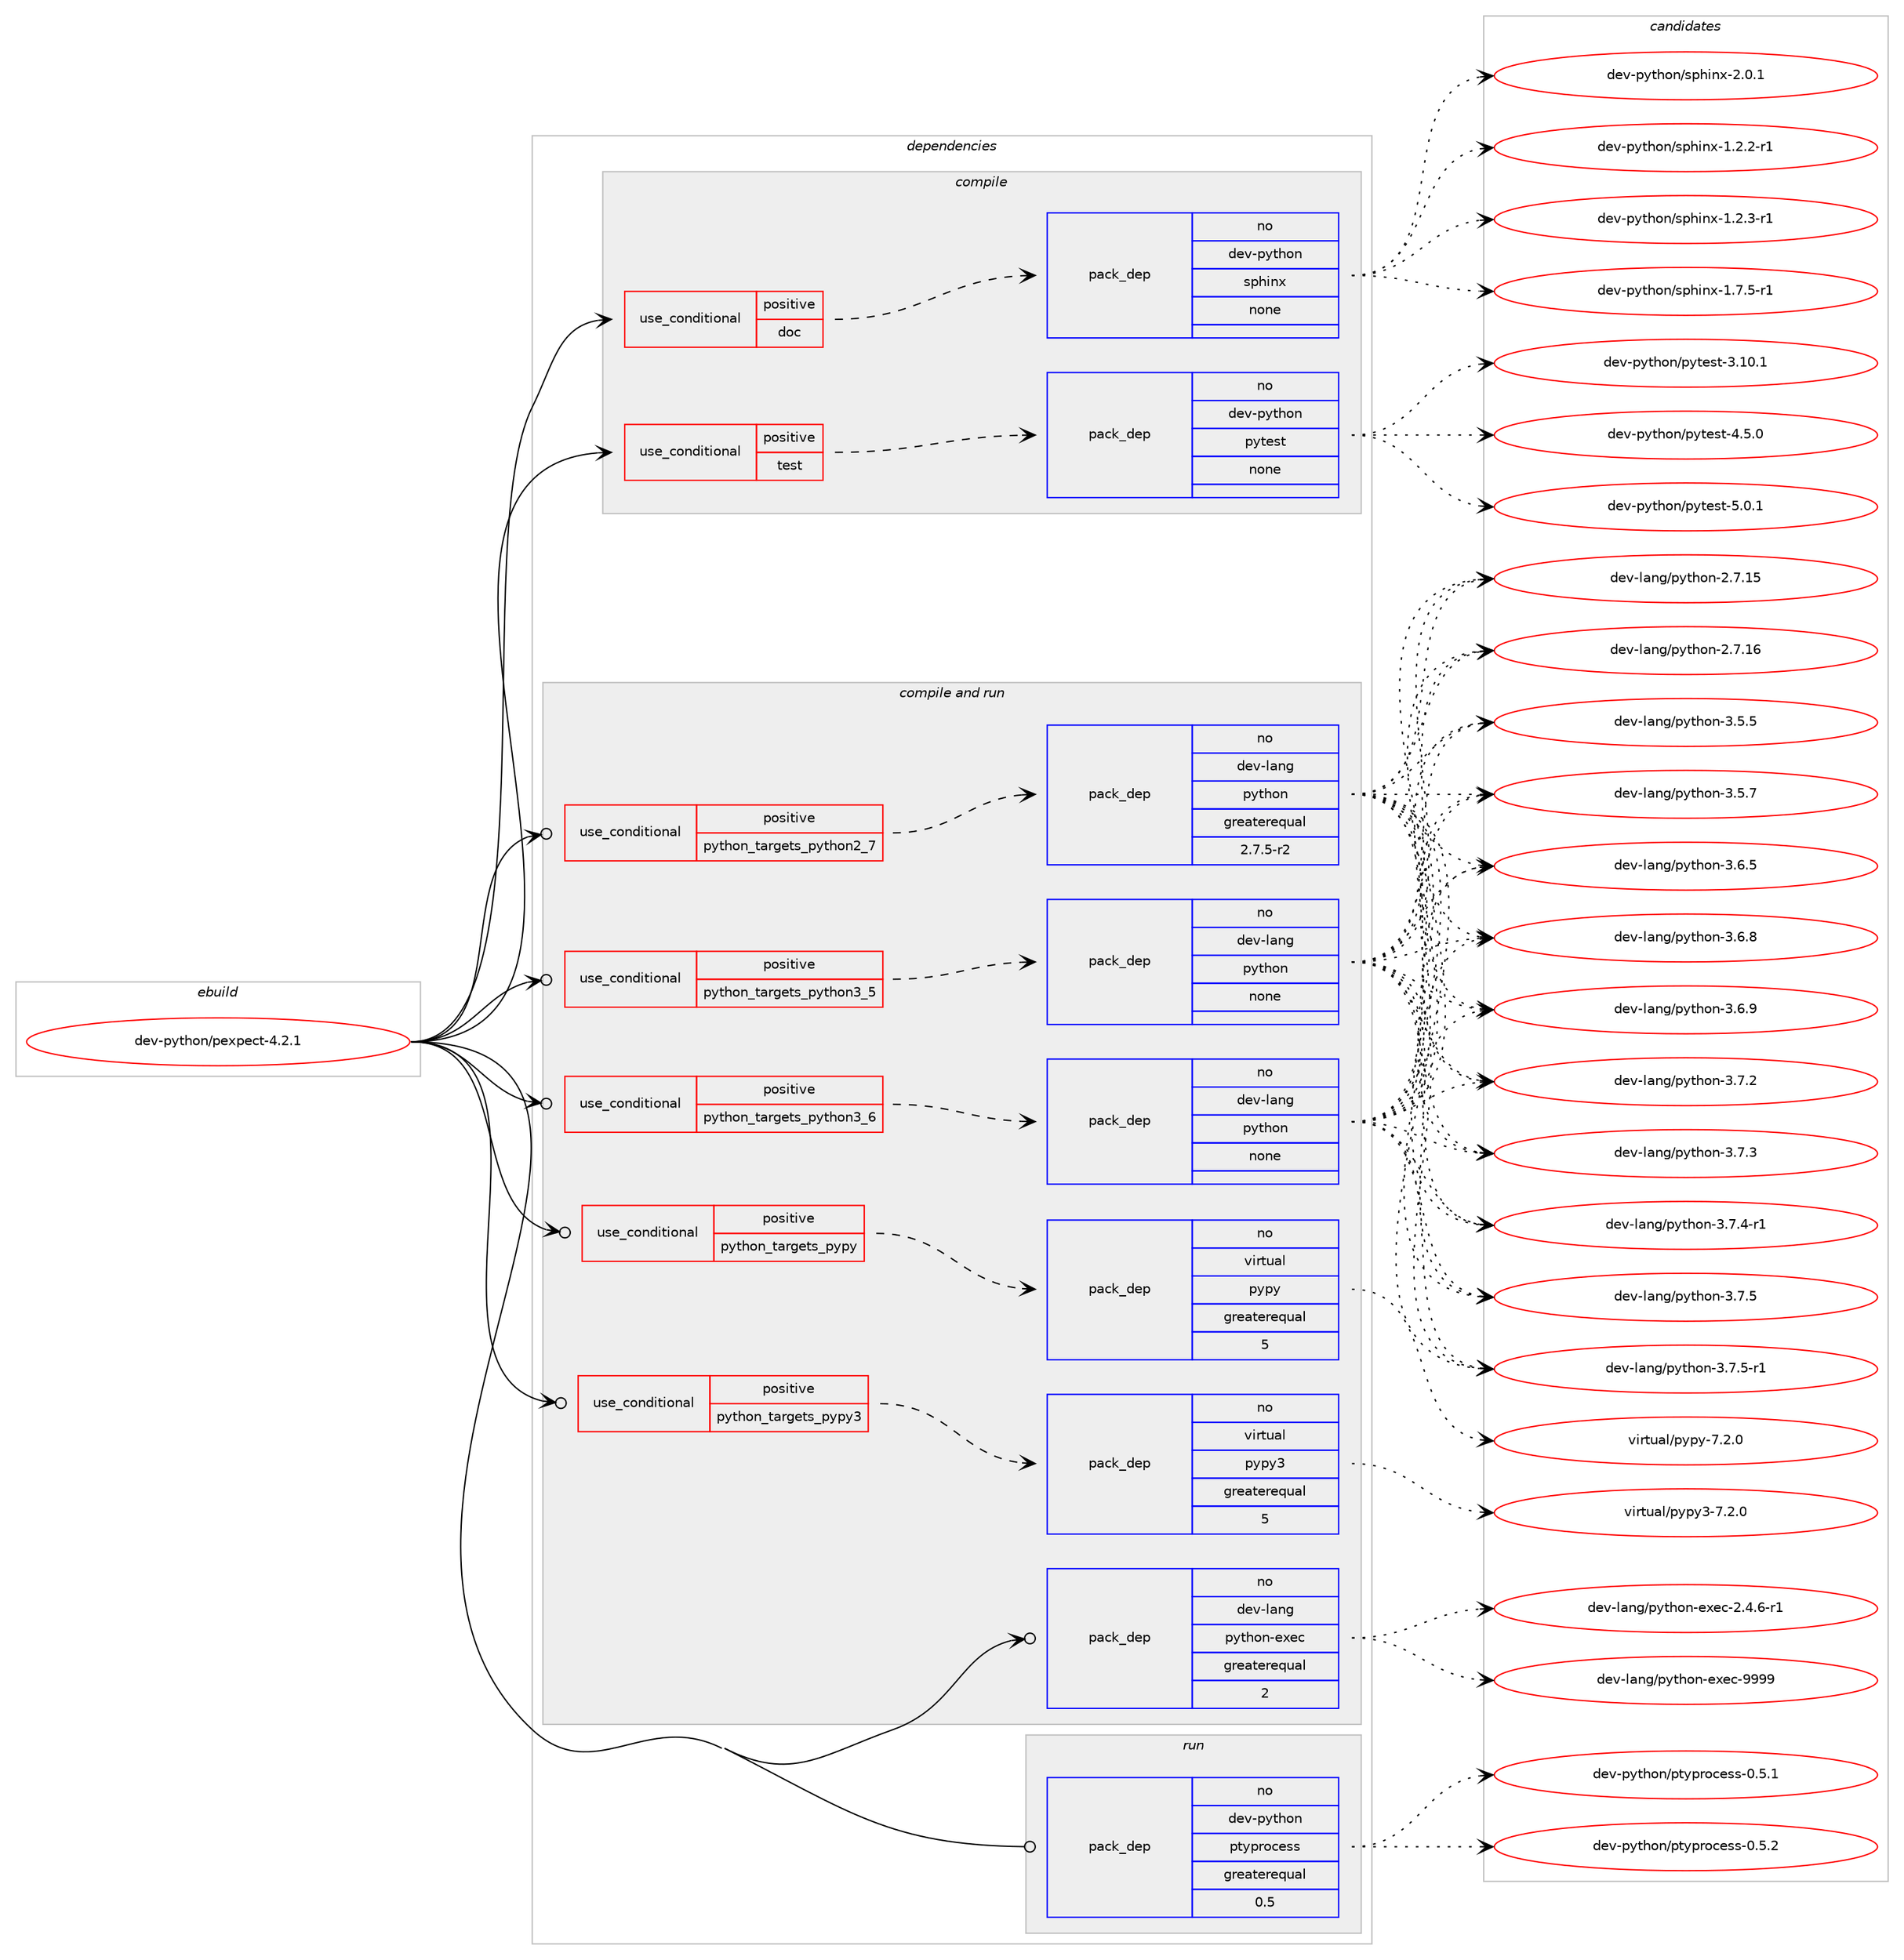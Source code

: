 digraph prolog {

# *************
# Graph options
# *************

newrank=true;
concentrate=true;
compound=true;
graph [rankdir=LR,fontname=Helvetica,fontsize=10,ranksep=1.5];#, ranksep=2.5, nodesep=0.2];
edge  [arrowhead=vee];
node  [fontname=Helvetica,fontsize=10];

# **********
# The ebuild
# **********

subgraph cluster_leftcol {
color=gray;
rank=same;
label=<<i>ebuild</i>>;
id [label="dev-python/pexpect-4.2.1", color=red, width=4, href="../dev-python/pexpect-4.2.1.svg"];
}

# ****************
# The dependencies
# ****************

subgraph cluster_midcol {
color=gray;
label=<<i>dependencies</i>>;
subgraph cluster_compile {
fillcolor="#eeeeee";
style=filled;
label=<<i>compile</i>>;
subgraph cond144399 {
dependency621685 [label=<<TABLE BORDER="0" CELLBORDER="1" CELLSPACING="0" CELLPADDING="4"><TR><TD ROWSPAN="3" CELLPADDING="10">use_conditional</TD></TR><TR><TD>positive</TD></TR><TR><TD>doc</TD></TR></TABLE>>, shape=none, color=red];
subgraph pack465446 {
dependency621686 [label=<<TABLE BORDER="0" CELLBORDER="1" CELLSPACING="0" CELLPADDING="4" WIDTH="220"><TR><TD ROWSPAN="6" CELLPADDING="30">pack_dep</TD></TR><TR><TD WIDTH="110">no</TD></TR><TR><TD>dev-python</TD></TR><TR><TD>sphinx</TD></TR><TR><TD>none</TD></TR><TR><TD></TD></TR></TABLE>>, shape=none, color=blue];
}
dependency621685:e -> dependency621686:w [weight=20,style="dashed",arrowhead="vee"];
}
id:e -> dependency621685:w [weight=20,style="solid",arrowhead="vee"];
subgraph cond144400 {
dependency621687 [label=<<TABLE BORDER="0" CELLBORDER="1" CELLSPACING="0" CELLPADDING="4"><TR><TD ROWSPAN="3" CELLPADDING="10">use_conditional</TD></TR><TR><TD>positive</TD></TR><TR><TD>test</TD></TR></TABLE>>, shape=none, color=red];
subgraph pack465447 {
dependency621688 [label=<<TABLE BORDER="0" CELLBORDER="1" CELLSPACING="0" CELLPADDING="4" WIDTH="220"><TR><TD ROWSPAN="6" CELLPADDING="30">pack_dep</TD></TR><TR><TD WIDTH="110">no</TD></TR><TR><TD>dev-python</TD></TR><TR><TD>pytest</TD></TR><TR><TD>none</TD></TR><TR><TD></TD></TR></TABLE>>, shape=none, color=blue];
}
dependency621687:e -> dependency621688:w [weight=20,style="dashed",arrowhead="vee"];
}
id:e -> dependency621687:w [weight=20,style="solid",arrowhead="vee"];
}
subgraph cluster_compileandrun {
fillcolor="#eeeeee";
style=filled;
label=<<i>compile and run</i>>;
subgraph cond144401 {
dependency621689 [label=<<TABLE BORDER="0" CELLBORDER="1" CELLSPACING="0" CELLPADDING="4"><TR><TD ROWSPAN="3" CELLPADDING="10">use_conditional</TD></TR><TR><TD>positive</TD></TR><TR><TD>python_targets_pypy</TD></TR></TABLE>>, shape=none, color=red];
subgraph pack465448 {
dependency621690 [label=<<TABLE BORDER="0" CELLBORDER="1" CELLSPACING="0" CELLPADDING="4" WIDTH="220"><TR><TD ROWSPAN="6" CELLPADDING="30">pack_dep</TD></TR><TR><TD WIDTH="110">no</TD></TR><TR><TD>virtual</TD></TR><TR><TD>pypy</TD></TR><TR><TD>greaterequal</TD></TR><TR><TD>5</TD></TR></TABLE>>, shape=none, color=blue];
}
dependency621689:e -> dependency621690:w [weight=20,style="dashed",arrowhead="vee"];
}
id:e -> dependency621689:w [weight=20,style="solid",arrowhead="odotvee"];
subgraph cond144402 {
dependency621691 [label=<<TABLE BORDER="0" CELLBORDER="1" CELLSPACING="0" CELLPADDING="4"><TR><TD ROWSPAN="3" CELLPADDING="10">use_conditional</TD></TR><TR><TD>positive</TD></TR><TR><TD>python_targets_pypy3</TD></TR></TABLE>>, shape=none, color=red];
subgraph pack465449 {
dependency621692 [label=<<TABLE BORDER="0" CELLBORDER="1" CELLSPACING="0" CELLPADDING="4" WIDTH="220"><TR><TD ROWSPAN="6" CELLPADDING="30">pack_dep</TD></TR><TR><TD WIDTH="110">no</TD></TR><TR><TD>virtual</TD></TR><TR><TD>pypy3</TD></TR><TR><TD>greaterequal</TD></TR><TR><TD>5</TD></TR></TABLE>>, shape=none, color=blue];
}
dependency621691:e -> dependency621692:w [weight=20,style="dashed",arrowhead="vee"];
}
id:e -> dependency621691:w [weight=20,style="solid",arrowhead="odotvee"];
subgraph cond144403 {
dependency621693 [label=<<TABLE BORDER="0" CELLBORDER="1" CELLSPACING="0" CELLPADDING="4"><TR><TD ROWSPAN="3" CELLPADDING="10">use_conditional</TD></TR><TR><TD>positive</TD></TR><TR><TD>python_targets_python2_7</TD></TR></TABLE>>, shape=none, color=red];
subgraph pack465450 {
dependency621694 [label=<<TABLE BORDER="0" CELLBORDER="1" CELLSPACING="0" CELLPADDING="4" WIDTH="220"><TR><TD ROWSPAN="6" CELLPADDING="30">pack_dep</TD></TR><TR><TD WIDTH="110">no</TD></TR><TR><TD>dev-lang</TD></TR><TR><TD>python</TD></TR><TR><TD>greaterequal</TD></TR><TR><TD>2.7.5-r2</TD></TR></TABLE>>, shape=none, color=blue];
}
dependency621693:e -> dependency621694:w [weight=20,style="dashed",arrowhead="vee"];
}
id:e -> dependency621693:w [weight=20,style="solid",arrowhead="odotvee"];
subgraph cond144404 {
dependency621695 [label=<<TABLE BORDER="0" CELLBORDER="1" CELLSPACING="0" CELLPADDING="4"><TR><TD ROWSPAN="3" CELLPADDING="10">use_conditional</TD></TR><TR><TD>positive</TD></TR><TR><TD>python_targets_python3_5</TD></TR></TABLE>>, shape=none, color=red];
subgraph pack465451 {
dependency621696 [label=<<TABLE BORDER="0" CELLBORDER="1" CELLSPACING="0" CELLPADDING="4" WIDTH="220"><TR><TD ROWSPAN="6" CELLPADDING="30">pack_dep</TD></TR><TR><TD WIDTH="110">no</TD></TR><TR><TD>dev-lang</TD></TR><TR><TD>python</TD></TR><TR><TD>none</TD></TR><TR><TD></TD></TR></TABLE>>, shape=none, color=blue];
}
dependency621695:e -> dependency621696:w [weight=20,style="dashed",arrowhead="vee"];
}
id:e -> dependency621695:w [weight=20,style="solid",arrowhead="odotvee"];
subgraph cond144405 {
dependency621697 [label=<<TABLE BORDER="0" CELLBORDER="1" CELLSPACING="0" CELLPADDING="4"><TR><TD ROWSPAN="3" CELLPADDING="10">use_conditional</TD></TR><TR><TD>positive</TD></TR><TR><TD>python_targets_python3_6</TD></TR></TABLE>>, shape=none, color=red];
subgraph pack465452 {
dependency621698 [label=<<TABLE BORDER="0" CELLBORDER="1" CELLSPACING="0" CELLPADDING="4" WIDTH="220"><TR><TD ROWSPAN="6" CELLPADDING="30">pack_dep</TD></TR><TR><TD WIDTH="110">no</TD></TR><TR><TD>dev-lang</TD></TR><TR><TD>python</TD></TR><TR><TD>none</TD></TR><TR><TD></TD></TR></TABLE>>, shape=none, color=blue];
}
dependency621697:e -> dependency621698:w [weight=20,style="dashed",arrowhead="vee"];
}
id:e -> dependency621697:w [weight=20,style="solid",arrowhead="odotvee"];
subgraph pack465453 {
dependency621699 [label=<<TABLE BORDER="0" CELLBORDER="1" CELLSPACING="0" CELLPADDING="4" WIDTH="220"><TR><TD ROWSPAN="6" CELLPADDING="30">pack_dep</TD></TR><TR><TD WIDTH="110">no</TD></TR><TR><TD>dev-lang</TD></TR><TR><TD>python-exec</TD></TR><TR><TD>greaterequal</TD></TR><TR><TD>2</TD></TR></TABLE>>, shape=none, color=blue];
}
id:e -> dependency621699:w [weight=20,style="solid",arrowhead="odotvee"];
}
subgraph cluster_run {
fillcolor="#eeeeee";
style=filled;
label=<<i>run</i>>;
subgraph pack465454 {
dependency621700 [label=<<TABLE BORDER="0" CELLBORDER="1" CELLSPACING="0" CELLPADDING="4" WIDTH="220"><TR><TD ROWSPAN="6" CELLPADDING="30">pack_dep</TD></TR><TR><TD WIDTH="110">no</TD></TR><TR><TD>dev-python</TD></TR><TR><TD>ptyprocess</TD></TR><TR><TD>greaterequal</TD></TR><TR><TD>0.5</TD></TR></TABLE>>, shape=none, color=blue];
}
id:e -> dependency621700:w [weight=20,style="solid",arrowhead="odot"];
}
}

# **************
# The candidates
# **************

subgraph cluster_choices {
rank=same;
color=gray;
label=<<i>candidates</i>>;

subgraph choice465446 {
color=black;
nodesep=1;
choice10010111845112121116104111110471151121041051101204549465046504511449 [label="dev-python/sphinx-1.2.2-r1", color=red, width=4,href="../dev-python/sphinx-1.2.2-r1.svg"];
choice10010111845112121116104111110471151121041051101204549465046514511449 [label="dev-python/sphinx-1.2.3-r1", color=red, width=4,href="../dev-python/sphinx-1.2.3-r1.svg"];
choice10010111845112121116104111110471151121041051101204549465546534511449 [label="dev-python/sphinx-1.7.5-r1", color=red, width=4,href="../dev-python/sphinx-1.7.5-r1.svg"];
choice1001011184511212111610411111047115112104105110120455046484649 [label="dev-python/sphinx-2.0.1", color=red, width=4,href="../dev-python/sphinx-2.0.1.svg"];
dependency621686:e -> choice10010111845112121116104111110471151121041051101204549465046504511449:w [style=dotted,weight="100"];
dependency621686:e -> choice10010111845112121116104111110471151121041051101204549465046514511449:w [style=dotted,weight="100"];
dependency621686:e -> choice10010111845112121116104111110471151121041051101204549465546534511449:w [style=dotted,weight="100"];
dependency621686:e -> choice1001011184511212111610411111047115112104105110120455046484649:w [style=dotted,weight="100"];
}
subgraph choice465447 {
color=black;
nodesep=1;
choice100101118451121211161041111104711212111610111511645514649484649 [label="dev-python/pytest-3.10.1", color=red, width=4,href="../dev-python/pytest-3.10.1.svg"];
choice1001011184511212111610411111047112121116101115116455246534648 [label="dev-python/pytest-4.5.0", color=red, width=4,href="../dev-python/pytest-4.5.0.svg"];
choice1001011184511212111610411111047112121116101115116455346484649 [label="dev-python/pytest-5.0.1", color=red, width=4,href="../dev-python/pytest-5.0.1.svg"];
dependency621688:e -> choice100101118451121211161041111104711212111610111511645514649484649:w [style=dotted,weight="100"];
dependency621688:e -> choice1001011184511212111610411111047112121116101115116455246534648:w [style=dotted,weight="100"];
dependency621688:e -> choice1001011184511212111610411111047112121116101115116455346484649:w [style=dotted,weight="100"];
}
subgraph choice465448 {
color=black;
nodesep=1;
choice1181051141161179710847112121112121455546504648 [label="virtual/pypy-7.2.0", color=red, width=4,href="../virtual/pypy-7.2.0.svg"];
dependency621690:e -> choice1181051141161179710847112121112121455546504648:w [style=dotted,weight="100"];
}
subgraph choice465449 {
color=black;
nodesep=1;
choice118105114116117971084711212111212151455546504648 [label="virtual/pypy3-7.2.0", color=red, width=4,href="../virtual/pypy3-7.2.0.svg"];
dependency621692:e -> choice118105114116117971084711212111212151455546504648:w [style=dotted,weight="100"];
}
subgraph choice465450 {
color=black;
nodesep=1;
choice10010111845108971101034711212111610411111045504655464953 [label="dev-lang/python-2.7.15", color=red, width=4,href="../dev-lang/python-2.7.15.svg"];
choice10010111845108971101034711212111610411111045504655464954 [label="dev-lang/python-2.7.16", color=red, width=4,href="../dev-lang/python-2.7.16.svg"];
choice100101118451089711010347112121116104111110455146534653 [label="dev-lang/python-3.5.5", color=red, width=4,href="../dev-lang/python-3.5.5.svg"];
choice100101118451089711010347112121116104111110455146534655 [label="dev-lang/python-3.5.7", color=red, width=4,href="../dev-lang/python-3.5.7.svg"];
choice100101118451089711010347112121116104111110455146544653 [label="dev-lang/python-3.6.5", color=red, width=4,href="../dev-lang/python-3.6.5.svg"];
choice100101118451089711010347112121116104111110455146544656 [label="dev-lang/python-3.6.8", color=red, width=4,href="../dev-lang/python-3.6.8.svg"];
choice100101118451089711010347112121116104111110455146544657 [label="dev-lang/python-3.6.9", color=red, width=4,href="../dev-lang/python-3.6.9.svg"];
choice100101118451089711010347112121116104111110455146554650 [label="dev-lang/python-3.7.2", color=red, width=4,href="../dev-lang/python-3.7.2.svg"];
choice100101118451089711010347112121116104111110455146554651 [label="dev-lang/python-3.7.3", color=red, width=4,href="../dev-lang/python-3.7.3.svg"];
choice1001011184510897110103471121211161041111104551465546524511449 [label="dev-lang/python-3.7.4-r1", color=red, width=4,href="../dev-lang/python-3.7.4-r1.svg"];
choice100101118451089711010347112121116104111110455146554653 [label="dev-lang/python-3.7.5", color=red, width=4,href="../dev-lang/python-3.7.5.svg"];
choice1001011184510897110103471121211161041111104551465546534511449 [label="dev-lang/python-3.7.5-r1", color=red, width=4,href="../dev-lang/python-3.7.5-r1.svg"];
dependency621694:e -> choice10010111845108971101034711212111610411111045504655464953:w [style=dotted,weight="100"];
dependency621694:e -> choice10010111845108971101034711212111610411111045504655464954:w [style=dotted,weight="100"];
dependency621694:e -> choice100101118451089711010347112121116104111110455146534653:w [style=dotted,weight="100"];
dependency621694:e -> choice100101118451089711010347112121116104111110455146534655:w [style=dotted,weight="100"];
dependency621694:e -> choice100101118451089711010347112121116104111110455146544653:w [style=dotted,weight="100"];
dependency621694:e -> choice100101118451089711010347112121116104111110455146544656:w [style=dotted,weight="100"];
dependency621694:e -> choice100101118451089711010347112121116104111110455146544657:w [style=dotted,weight="100"];
dependency621694:e -> choice100101118451089711010347112121116104111110455146554650:w [style=dotted,weight="100"];
dependency621694:e -> choice100101118451089711010347112121116104111110455146554651:w [style=dotted,weight="100"];
dependency621694:e -> choice1001011184510897110103471121211161041111104551465546524511449:w [style=dotted,weight="100"];
dependency621694:e -> choice100101118451089711010347112121116104111110455146554653:w [style=dotted,weight="100"];
dependency621694:e -> choice1001011184510897110103471121211161041111104551465546534511449:w [style=dotted,weight="100"];
}
subgraph choice465451 {
color=black;
nodesep=1;
choice10010111845108971101034711212111610411111045504655464953 [label="dev-lang/python-2.7.15", color=red, width=4,href="../dev-lang/python-2.7.15.svg"];
choice10010111845108971101034711212111610411111045504655464954 [label="dev-lang/python-2.7.16", color=red, width=4,href="../dev-lang/python-2.7.16.svg"];
choice100101118451089711010347112121116104111110455146534653 [label="dev-lang/python-3.5.5", color=red, width=4,href="../dev-lang/python-3.5.5.svg"];
choice100101118451089711010347112121116104111110455146534655 [label="dev-lang/python-3.5.7", color=red, width=4,href="../dev-lang/python-3.5.7.svg"];
choice100101118451089711010347112121116104111110455146544653 [label="dev-lang/python-3.6.5", color=red, width=4,href="../dev-lang/python-3.6.5.svg"];
choice100101118451089711010347112121116104111110455146544656 [label="dev-lang/python-3.6.8", color=red, width=4,href="../dev-lang/python-3.6.8.svg"];
choice100101118451089711010347112121116104111110455146544657 [label="dev-lang/python-3.6.9", color=red, width=4,href="../dev-lang/python-3.6.9.svg"];
choice100101118451089711010347112121116104111110455146554650 [label="dev-lang/python-3.7.2", color=red, width=4,href="../dev-lang/python-3.7.2.svg"];
choice100101118451089711010347112121116104111110455146554651 [label="dev-lang/python-3.7.3", color=red, width=4,href="../dev-lang/python-3.7.3.svg"];
choice1001011184510897110103471121211161041111104551465546524511449 [label="dev-lang/python-3.7.4-r1", color=red, width=4,href="../dev-lang/python-3.7.4-r1.svg"];
choice100101118451089711010347112121116104111110455146554653 [label="dev-lang/python-3.7.5", color=red, width=4,href="../dev-lang/python-3.7.5.svg"];
choice1001011184510897110103471121211161041111104551465546534511449 [label="dev-lang/python-3.7.5-r1", color=red, width=4,href="../dev-lang/python-3.7.5-r1.svg"];
dependency621696:e -> choice10010111845108971101034711212111610411111045504655464953:w [style=dotted,weight="100"];
dependency621696:e -> choice10010111845108971101034711212111610411111045504655464954:w [style=dotted,weight="100"];
dependency621696:e -> choice100101118451089711010347112121116104111110455146534653:w [style=dotted,weight="100"];
dependency621696:e -> choice100101118451089711010347112121116104111110455146534655:w [style=dotted,weight="100"];
dependency621696:e -> choice100101118451089711010347112121116104111110455146544653:w [style=dotted,weight="100"];
dependency621696:e -> choice100101118451089711010347112121116104111110455146544656:w [style=dotted,weight="100"];
dependency621696:e -> choice100101118451089711010347112121116104111110455146544657:w [style=dotted,weight="100"];
dependency621696:e -> choice100101118451089711010347112121116104111110455146554650:w [style=dotted,weight="100"];
dependency621696:e -> choice100101118451089711010347112121116104111110455146554651:w [style=dotted,weight="100"];
dependency621696:e -> choice1001011184510897110103471121211161041111104551465546524511449:w [style=dotted,weight="100"];
dependency621696:e -> choice100101118451089711010347112121116104111110455146554653:w [style=dotted,weight="100"];
dependency621696:e -> choice1001011184510897110103471121211161041111104551465546534511449:w [style=dotted,weight="100"];
}
subgraph choice465452 {
color=black;
nodesep=1;
choice10010111845108971101034711212111610411111045504655464953 [label="dev-lang/python-2.7.15", color=red, width=4,href="../dev-lang/python-2.7.15.svg"];
choice10010111845108971101034711212111610411111045504655464954 [label="dev-lang/python-2.7.16", color=red, width=4,href="../dev-lang/python-2.7.16.svg"];
choice100101118451089711010347112121116104111110455146534653 [label="dev-lang/python-3.5.5", color=red, width=4,href="../dev-lang/python-3.5.5.svg"];
choice100101118451089711010347112121116104111110455146534655 [label="dev-lang/python-3.5.7", color=red, width=4,href="../dev-lang/python-3.5.7.svg"];
choice100101118451089711010347112121116104111110455146544653 [label="dev-lang/python-3.6.5", color=red, width=4,href="../dev-lang/python-3.6.5.svg"];
choice100101118451089711010347112121116104111110455146544656 [label="dev-lang/python-3.6.8", color=red, width=4,href="../dev-lang/python-3.6.8.svg"];
choice100101118451089711010347112121116104111110455146544657 [label="dev-lang/python-3.6.9", color=red, width=4,href="../dev-lang/python-3.6.9.svg"];
choice100101118451089711010347112121116104111110455146554650 [label="dev-lang/python-3.7.2", color=red, width=4,href="../dev-lang/python-3.7.2.svg"];
choice100101118451089711010347112121116104111110455146554651 [label="dev-lang/python-3.7.3", color=red, width=4,href="../dev-lang/python-3.7.3.svg"];
choice1001011184510897110103471121211161041111104551465546524511449 [label="dev-lang/python-3.7.4-r1", color=red, width=4,href="../dev-lang/python-3.7.4-r1.svg"];
choice100101118451089711010347112121116104111110455146554653 [label="dev-lang/python-3.7.5", color=red, width=4,href="../dev-lang/python-3.7.5.svg"];
choice1001011184510897110103471121211161041111104551465546534511449 [label="dev-lang/python-3.7.5-r1", color=red, width=4,href="../dev-lang/python-3.7.5-r1.svg"];
dependency621698:e -> choice10010111845108971101034711212111610411111045504655464953:w [style=dotted,weight="100"];
dependency621698:e -> choice10010111845108971101034711212111610411111045504655464954:w [style=dotted,weight="100"];
dependency621698:e -> choice100101118451089711010347112121116104111110455146534653:w [style=dotted,weight="100"];
dependency621698:e -> choice100101118451089711010347112121116104111110455146534655:w [style=dotted,weight="100"];
dependency621698:e -> choice100101118451089711010347112121116104111110455146544653:w [style=dotted,weight="100"];
dependency621698:e -> choice100101118451089711010347112121116104111110455146544656:w [style=dotted,weight="100"];
dependency621698:e -> choice100101118451089711010347112121116104111110455146544657:w [style=dotted,weight="100"];
dependency621698:e -> choice100101118451089711010347112121116104111110455146554650:w [style=dotted,weight="100"];
dependency621698:e -> choice100101118451089711010347112121116104111110455146554651:w [style=dotted,weight="100"];
dependency621698:e -> choice1001011184510897110103471121211161041111104551465546524511449:w [style=dotted,weight="100"];
dependency621698:e -> choice100101118451089711010347112121116104111110455146554653:w [style=dotted,weight="100"];
dependency621698:e -> choice1001011184510897110103471121211161041111104551465546534511449:w [style=dotted,weight="100"];
}
subgraph choice465453 {
color=black;
nodesep=1;
choice10010111845108971101034711212111610411111045101120101994550465246544511449 [label="dev-lang/python-exec-2.4.6-r1", color=red, width=4,href="../dev-lang/python-exec-2.4.6-r1.svg"];
choice10010111845108971101034711212111610411111045101120101994557575757 [label="dev-lang/python-exec-9999", color=red, width=4,href="../dev-lang/python-exec-9999.svg"];
dependency621699:e -> choice10010111845108971101034711212111610411111045101120101994550465246544511449:w [style=dotted,weight="100"];
dependency621699:e -> choice10010111845108971101034711212111610411111045101120101994557575757:w [style=dotted,weight="100"];
}
subgraph choice465454 {
color=black;
nodesep=1;
choice100101118451121211161041111104711211612111211411199101115115454846534649 [label="dev-python/ptyprocess-0.5.1", color=red, width=4,href="../dev-python/ptyprocess-0.5.1.svg"];
choice100101118451121211161041111104711211612111211411199101115115454846534650 [label="dev-python/ptyprocess-0.5.2", color=red, width=4,href="../dev-python/ptyprocess-0.5.2.svg"];
dependency621700:e -> choice100101118451121211161041111104711211612111211411199101115115454846534649:w [style=dotted,weight="100"];
dependency621700:e -> choice100101118451121211161041111104711211612111211411199101115115454846534650:w [style=dotted,weight="100"];
}
}

}
